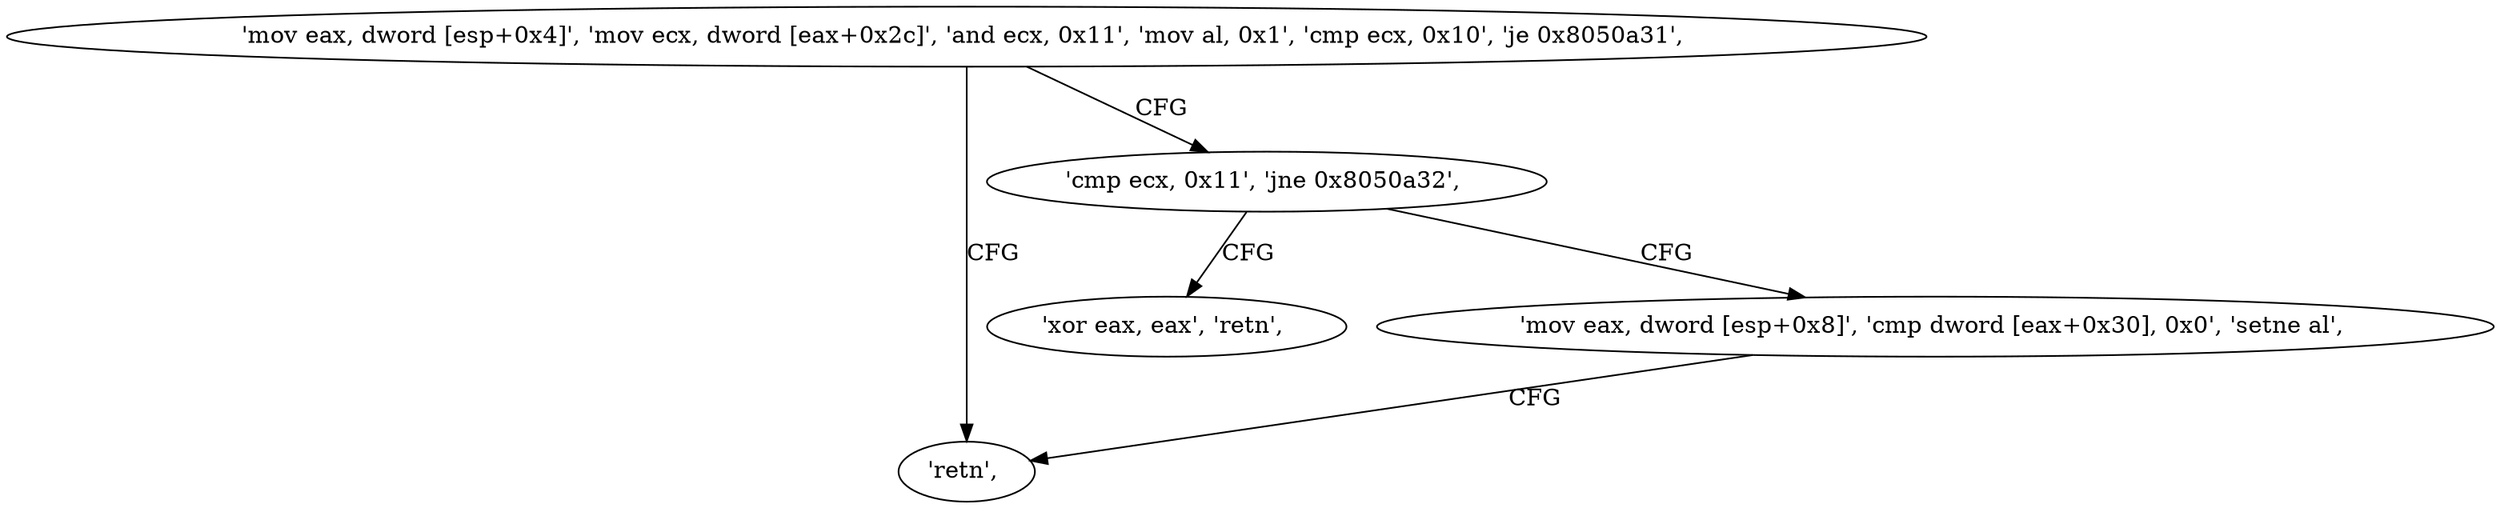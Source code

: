 digraph "func" {
"134547984" [label = "'mov eax, dword [esp+0x4]', 'mov ecx, dword [eax+0x2c]', 'and ecx, 0x11', 'mov al, 0x1', 'cmp ecx, 0x10', 'je 0x8050a31', " ]
"134548017" [label = "'retn', " ]
"134548001" [label = "'cmp ecx, 0x11', 'jne 0x8050a32', " ]
"134548018" [label = "'xor eax, eax', 'retn', " ]
"134548006" [label = "'mov eax, dword [esp+0x8]', 'cmp dword [eax+0x30], 0x0', 'setne al', " ]
"134547984" -> "134548017" [ label = "CFG" ]
"134547984" -> "134548001" [ label = "CFG" ]
"134548001" -> "134548018" [ label = "CFG" ]
"134548001" -> "134548006" [ label = "CFG" ]
"134548006" -> "134548017" [ label = "CFG" ]
}
